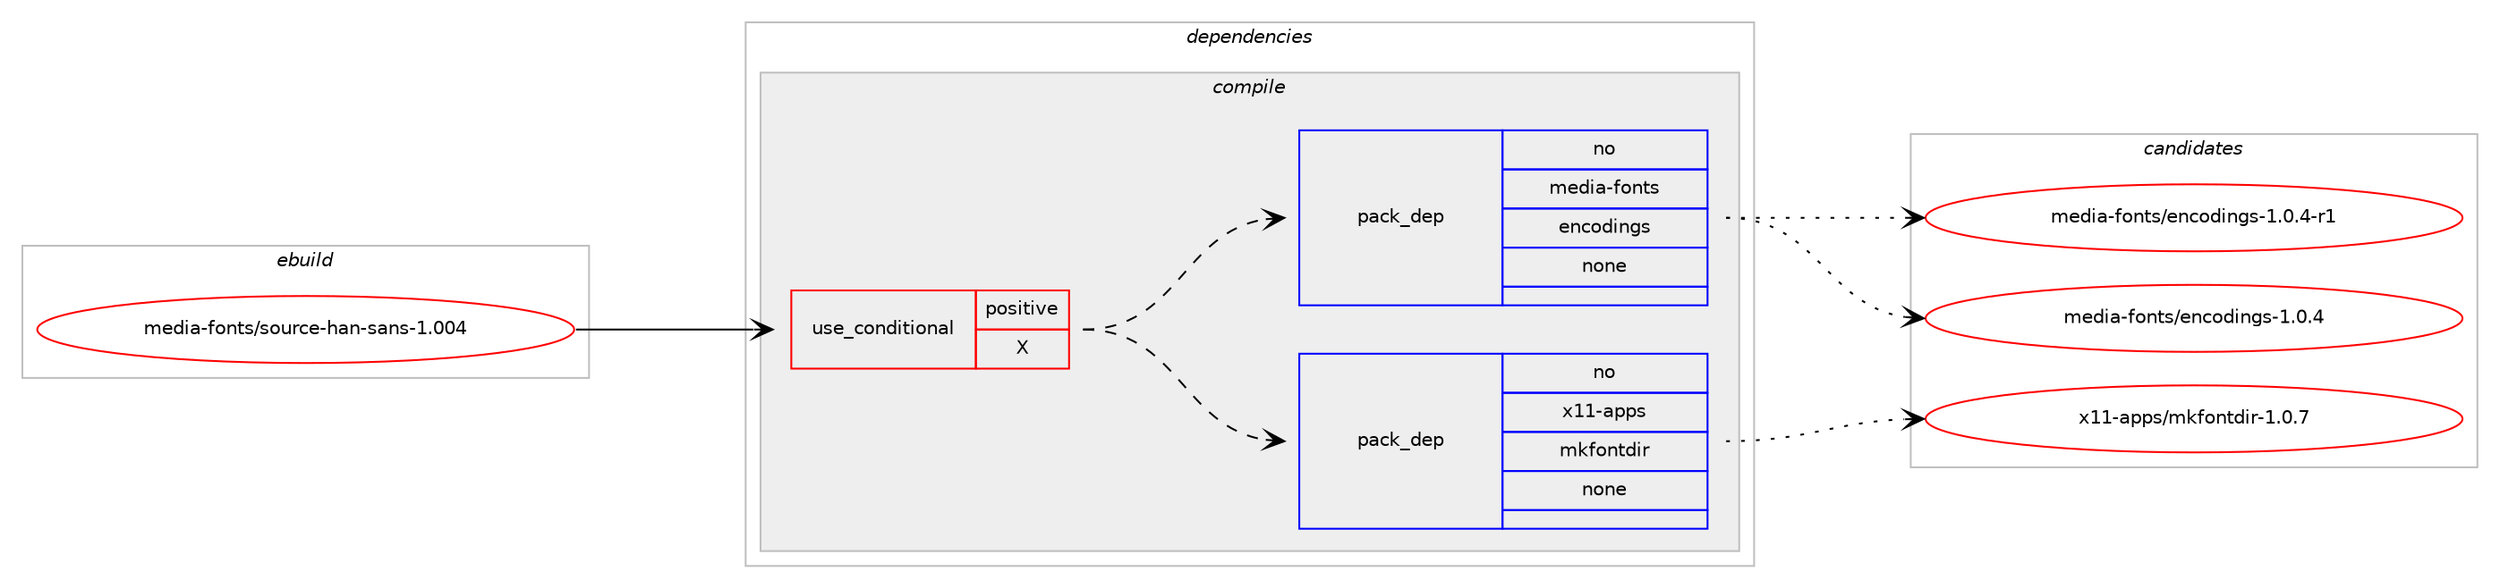 digraph prolog {

# *************
# Graph options
# *************

newrank=true;
concentrate=true;
compound=true;
graph [rankdir=LR,fontname=Helvetica,fontsize=10,ranksep=1.5];#, ranksep=2.5, nodesep=0.2];
edge  [arrowhead=vee];
node  [fontname=Helvetica,fontsize=10];

# **********
# The ebuild
# **********

subgraph cluster_leftcol {
color=gray;
rank=same;
label=<<i>ebuild</i>>;
id [label="media-fonts/source-han-sans-1.004", color=red, width=4, href="../media-fonts/source-han-sans-1.004.svg"];
}

# ****************
# The dependencies
# ****************

subgraph cluster_midcol {
color=gray;
label=<<i>dependencies</i>>;
subgraph cluster_compile {
fillcolor="#eeeeee";
style=filled;
label=<<i>compile</i>>;
subgraph cond86763 {
dependency350393 [label=<<TABLE BORDER="0" CELLBORDER="1" CELLSPACING="0" CELLPADDING="4"><TR><TD ROWSPAN="3" CELLPADDING="10">use_conditional</TD></TR><TR><TD>positive</TD></TR><TR><TD>X</TD></TR></TABLE>>, shape=none, color=red];
subgraph pack258304 {
dependency350394 [label=<<TABLE BORDER="0" CELLBORDER="1" CELLSPACING="0" CELLPADDING="4" WIDTH="220"><TR><TD ROWSPAN="6" CELLPADDING="30">pack_dep</TD></TR><TR><TD WIDTH="110">no</TD></TR><TR><TD>x11-apps</TD></TR><TR><TD>mkfontdir</TD></TR><TR><TD>none</TD></TR><TR><TD></TD></TR></TABLE>>, shape=none, color=blue];
}
dependency350393:e -> dependency350394:w [weight=20,style="dashed",arrowhead="vee"];
subgraph pack258305 {
dependency350395 [label=<<TABLE BORDER="0" CELLBORDER="1" CELLSPACING="0" CELLPADDING="4" WIDTH="220"><TR><TD ROWSPAN="6" CELLPADDING="30">pack_dep</TD></TR><TR><TD WIDTH="110">no</TD></TR><TR><TD>media-fonts</TD></TR><TR><TD>encodings</TD></TR><TR><TD>none</TD></TR><TR><TD></TD></TR></TABLE>>, shape=none, color=blue];
}
dependency350393:e -> dependency350395:w [weight=20,style="dashed",arrowhead="vee"];
}
id:e -> dependency350393:w [weight=20,style="solid",arrowhead="vee"];
}
subgraph cluster_compileandrun {
fillcolor="#eeeeee";
style=filled;
label=<<i>compile and run</i>>;
}
subgraph cluster_run {
fillcolor="#eeeeee";
style=filled;
label=<<i>run</i>>;
}
}

# **************
# The candidates
# **************

subgraph cluster_choices {
rank=same;
color=gray;
label=<<i>candidates</i>>;

subgraph choice258304 {
color=black;
nodesep=1;
choice1204949459711211211547109107102111110116100105114454946484655 [label="x11-apps/mkfontdir-1.0.7", color=red, width=4,href="../x11-apps/mkfontdir-1.0.7.svg"];
dependency350394:e -> choice1204949459711211211547109107102111110116100105114454946484655:w [style=dotted,weight="100"];
}
subgraph choice258305 {
color=black;
nodesep=1;
choice10910110010597451021111101161154710111099111100105110103115454946484652 [label="media-fonts/encodings-1.0.4", color=red, width=4,href="../media-fonts/encodings-1.0.4.svg"];
choice109101100105974510211111011611547101110991111001051101031154549464846524511449 [label="media-fonts/encodings-1.0.4-r1", color=red, width=4,href="../media-fonts/encodings-1.0.4-r1.svg"];
dependency350395:e -> choice10910110010597451021111101161154710111099111100105110103115454946484652:w [style=dotted,weight="100"];
dependency350395:e -> choice109101100105974510211111011611547101110991111001051101031154549464846524511449:w [style=dotted,weight="100"];
}
}

}
